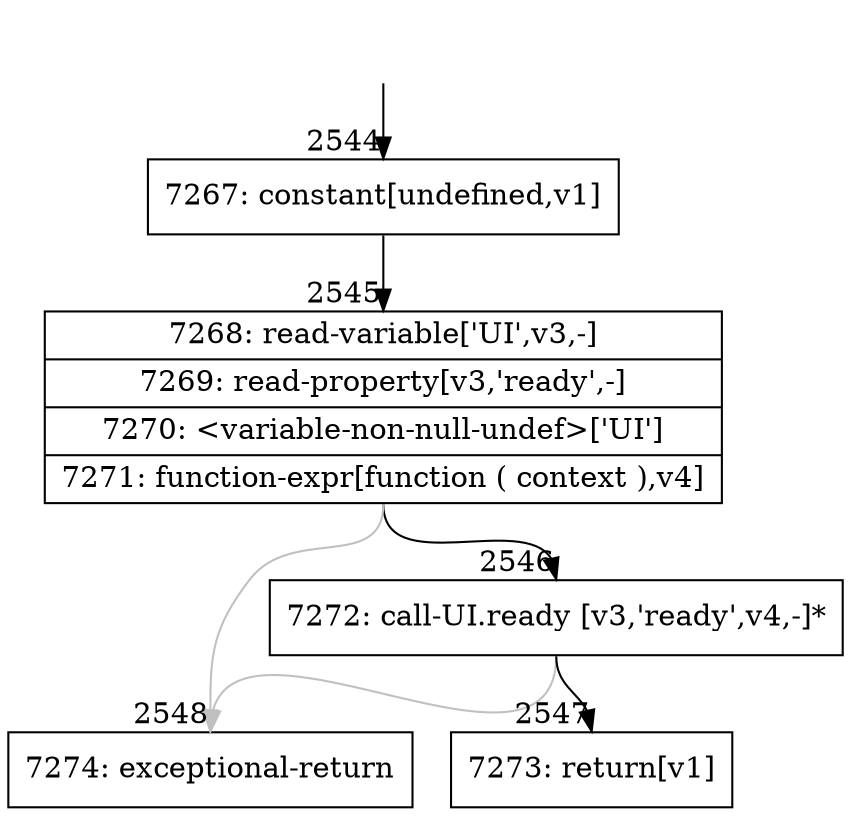 digraph {
rankdir="TD"
BB_entry192[shape=none,label=""];
BB_entry192 -> BB2544 [tailport=s, headport=n, headlabel="    2544"]
BB2544 [shape=record label="{7267: constant[undefined,v1]}" ] 
BB2544 -> BB2545 [tailport=s, headport=n, headlabel="      2545"]
BB2545 [shape=record label="{7268: read-variable['UI',v3,-]|7269: read-property[v3,'ready',-]|7270: \<variable-non-null-undef\>['UI']|7271: function-expr[function ( context ),v4]}" ] 
BB2545 -> BB2546 [tailport=s, headport=n, headlabel="      2546"]
BB2545 -> BB2548 [tailport=s, headport=n, color=gray, headlabel="      2548"]
BB2546 [shape=record label="{7272: call-UI.ready [v3,'ready',v4,-]*}" ] 
BB2546 -> BB2547 [tailport=s, headport=n, headlabel="      2547"]
BB2546 -> BB2548 [tailport=s, headport=n, color=gray]
BB2547 [shape=record label="{7273: return[v1]}" ] 
BB2548 [shape=record label="{7274: exceptional-return}" ] 
//#$~ 1974
}
